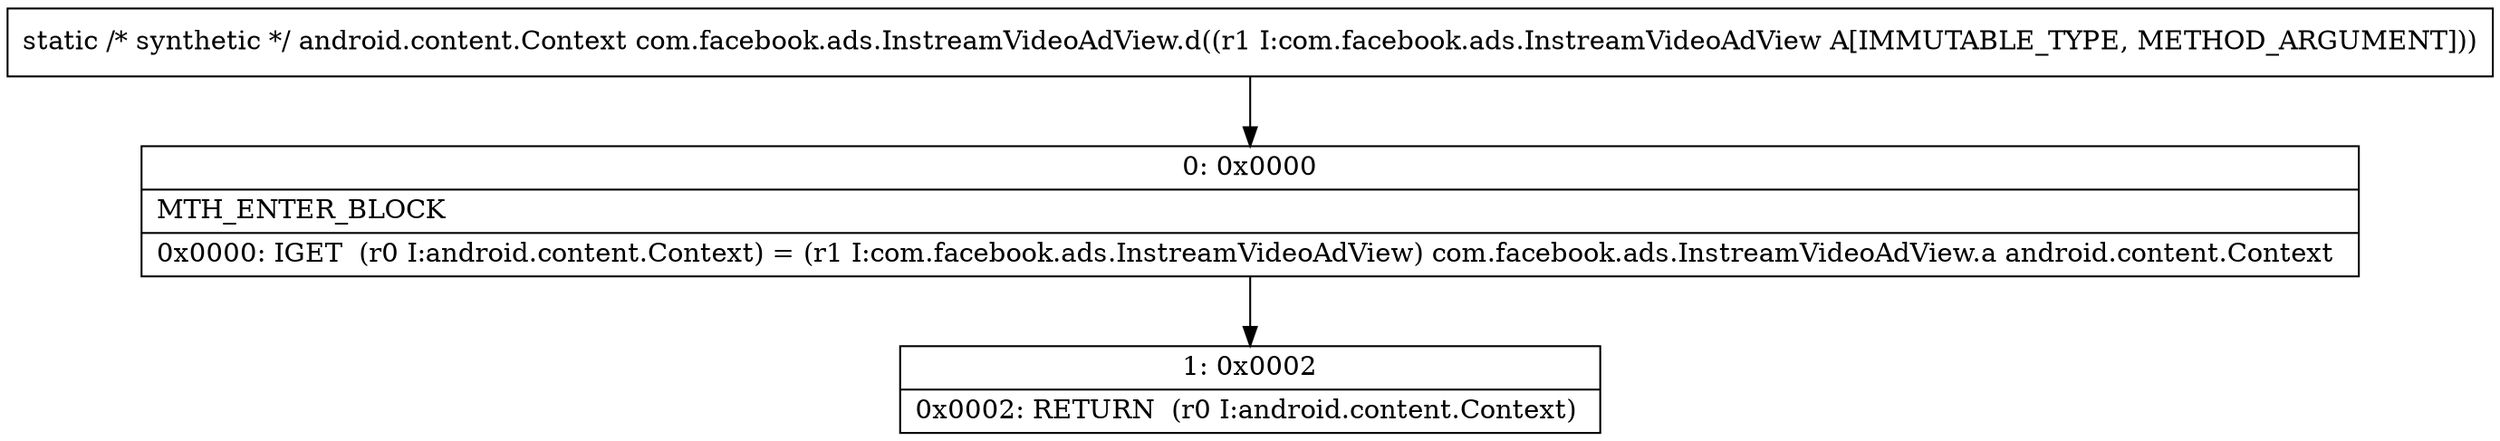 digraph "CFG forcom.facebook.ads.InstreamVideoAdView.d(Lcom\/facebook\/ads\/InstreamVideoAdView;)Landroid\/content\/Context;" {
Node_0 [shape=record,label="{0\:\ 0x0000|MTH_ENTER_BLOCK\l|0x0000: IGET  (r0 I:android.content.Context) = (r1 I:com.facebook.ads.InstreamVideoAdView) com.facebook.ads.InstreamVideoAdView.a android.content.Context \l}"];
Node_1 [shape=record,label="{1\:\ 0x0002|0x0002: RETURN  (r0 I:android.content.Context) \l}"];
MethodNode[shape=record,label="{static \/* synthetic *\/ android.content.Context com.facebook.ads.InstreamVideoAdView.d((r1 I:com.facebook.ads.InstreamVideoAdView A[IMMUTABLE_TYPE, METHOD_ARGUMENT])) }"];
MethodNode -> Node_0;
Node_0 -> Node_1;
}

